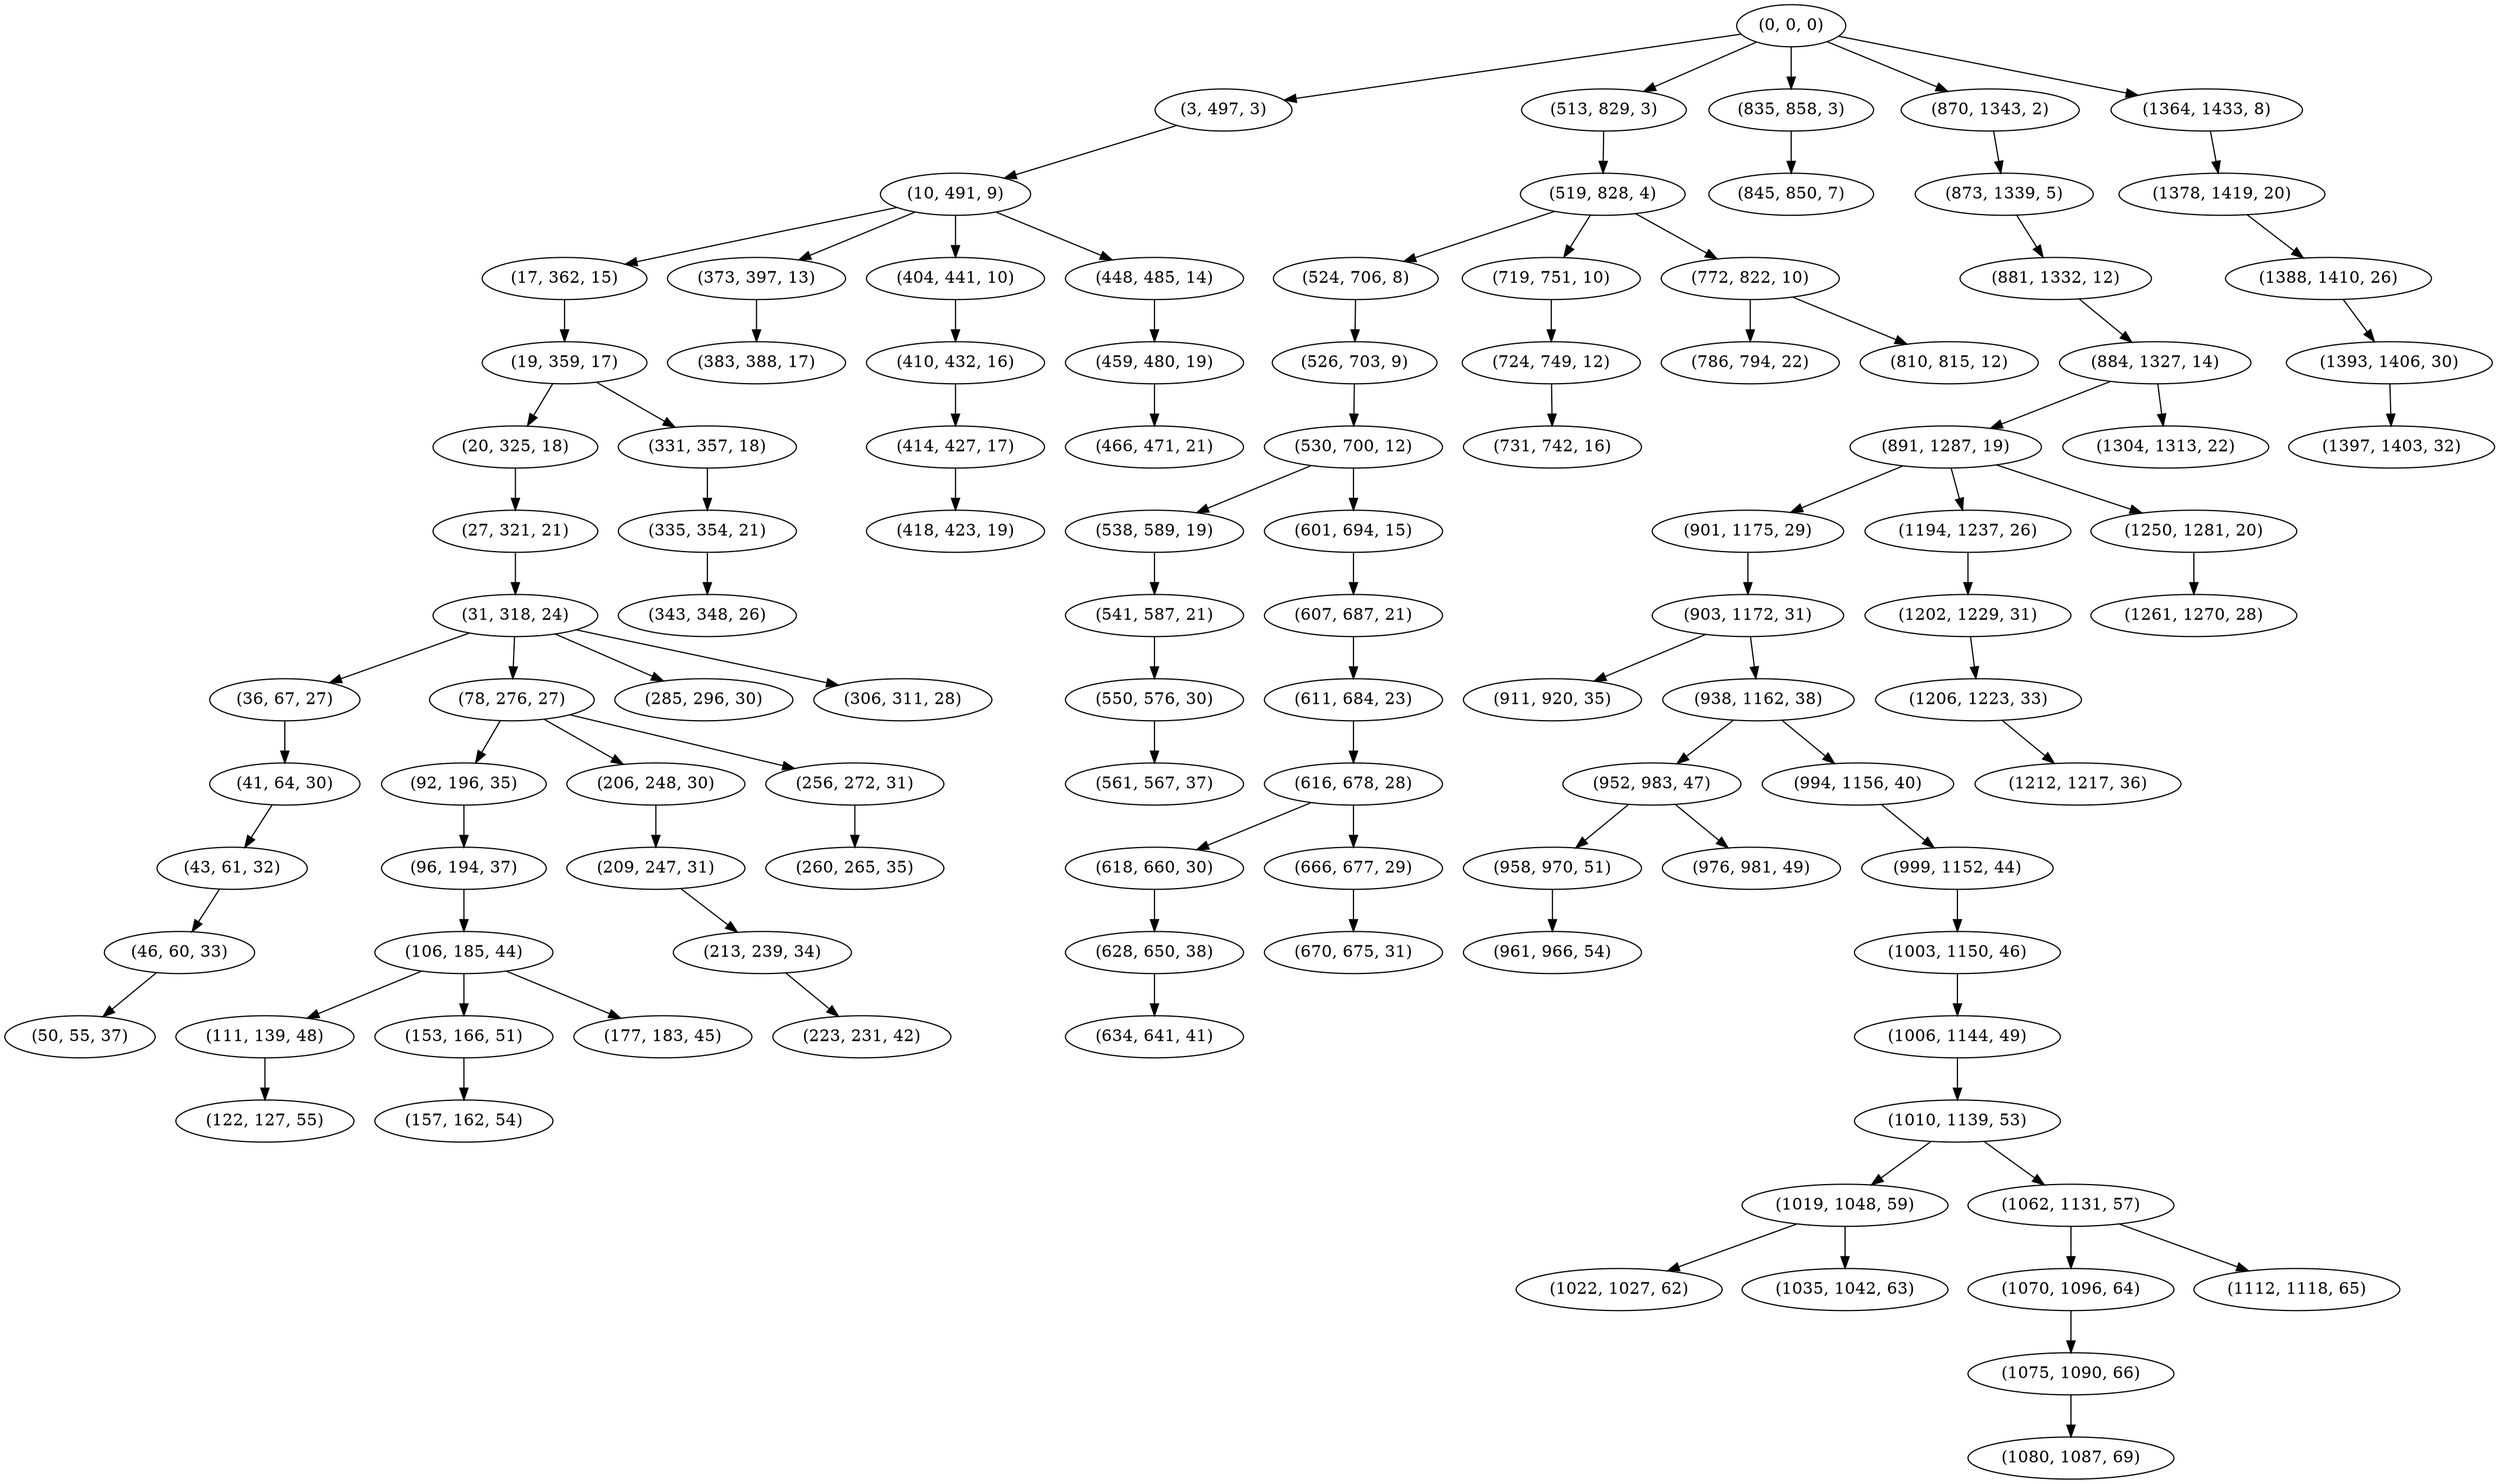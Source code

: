digraph tree {
    "(0, 0, 0)";
    "(3, 497, 3)";
    "(10, 491, 9)";
    "(17, 362, 15)";
    "(19, 359, 17)";
    "(20, 325, 18)";
    "(27, 321, 21)";
    "(31, 318, 24)";
    "(36, 67, 27)";
    "(41, 64, 30)";
    "(43, 61, 32)";
    "(46, 60, 33)";
    "(50, 55, 37)";
    "(78, 276, 27)";
    "(92, 196, 35)";
    "(96, 194, 37)";
    "(106, 185, 44)";
    "(111, 139, 48)";
    "(122, 127, 55)";
    "(153, 166, 51)";
    "(157, 162, 54)";
    "(177, 183, 45)";
    "(206, 248, 30)";
    "(209, 247, 31)";
    "(213, 239, 34)";
    "(223, 231, 42)";
    "(256, 272, 31)";
    "(260, 265, 35)";
    "(285, 296, 30)";
    "(306, 311, 28)";
    "(331, 357, 18)";
    "(335, 354, 21)";
    "(343, 348, 26)";
    "(373, 397, 13)";
    "(383, 388, 17)";
    "(404, 441, 10)";
    "(410, 432, 16)";
    "(414, 427, 17)";
    "(418, 423, 19)";
    "(448, 485, 14)";
    "(459, 480, 19)";
    "(466, 471, 21)";
    "(513, 829, 3)";
    "(519, 828, 4)";
    "(524, 706, 8)";
    "(526, 703, 9)";
    "(530, 700, 12)";
    "(538, 589, 19)";
    "(541, 587, 21)";
    "(550, 576, 30)";
    "(561, 567, 37)";
    "(601, 694, 15)";
    "(607, 687, 21)";
    "(611, 684, 23)";
    "(616, 678, 28)";
    "(618, 660, 30)";
    "(628, 650, 38)";
    "(634, 641, 41)";
    "(666, 677, 29)";
    "(670, 675, 31)";
    "(719, 751, 10)";
    "(724, 749, 12)";
    "(731, 742, 16)";
    "(772, 822, 10)";
    "(786, 794, 22)";
    "(810, 815, 12)";
    "(835, 858, 3)";
    "(845, 850, 7)";
    "(870, 1343, 2)";
    "(873, 1339, 5)";
    "(881, 1332, 12)";
    "(884, 1327, 14)";
    "(891, 1287, 19)";
    "(901, 1175, 29)";
    "(903, 1172, 31)";
    "(911, 920, 35)";
    "(938, 1162, 38)";
    "(952, 983, 47)";
    "(958, 970, 51)";
    "(961, 966, 54)";
    "(976, 981, 49)";
    "(994, 1156, 40)";
    "(999, 1152, 44)";
    "(1003, 1150, 46)";
    "(1006, 1144, 49)";
    "(1010, 1139, 53)";
    "(1019, 1048, 59)";
    "(1022, 1027, 62)";
    "(1035, 1042, 63)";
    "(1062, 1131, 57)";
    "(1070, 1096, 64)";
    "(1075, 1090, 66)";
    "(1080, 1087, 69)";
    "(1112, 1118, 65)";
    "(1194, 1237, 26)";
    "(1202, 1229, 31)";
    "(1206, 1223, 33)";
    "(1212, 1217, 36)";
    "(1250, 1281, 20)";
    "(1261, 1270, 28)";
    "(1304, 1313, 22)";
    "(1364, 1433, 8)";
    "(1378, 1419, 20)";
    "(1388, 1410, 26)";
    "(1393, 1406, 30)";
    "(1397, 1403, 32)";
    "(0, 0, 0)" -> "(3, 497, 3)";
    "(0, 0, 0)" -> "(513, 829, 3)";
    "(0, 0, 0)" -> "(835, 858, 3)";
    "(0, 0, 0)" -> "(870, 1343, 2)";
    "(0, 0, 0)" -> "(1364, 1433, 8)";
    "(3, 497, 3)" -> "(10, 491, 9)";
    "(10, 491, 9)" -> "(17, 362, 15)";
    "(10, 491, 9)" -> "(373, 397, 13)";
    "(10, 491, 9)" -> "(404, 441, 10)";
    "(10, 491, 9)" -> "(448, 485, 14)";
    "(17, 362, 15)" -> "(19, 359, 17)";
    "(19, 359, 17)" -> "(20, 325, 18)";
    "(19, 359, 17)" -> "(331, 357, 18)";
    "(20, 325, 18)" -> "(27, 321, 21)";
    "(27, 321, 21)" -> "(31, 318, 24)";
    "(31, 318, 24)" -> "(36, 67, 27)";
    "(31, 318, 24)" -> "(78, 276, 27)";
    "(31, 318, 24)" -> "(285, 296, 30)";
    "(31, 318, 24)" -> "(306, 311, 28)";
    "(36, 67, 27)" -> "(41, 64, 30)";
    "(41, 64, 30)" -> "(43, 61, 32)";
    "(43, 61, 32)" -> "(46, 60, 33)";
    "(46, 60, 33)" -> "(50, 55, 37)";
    "(78, 276, 27)" -> "(92, 196, 35)";
    "(78, 276, 27)" -> "(206, 248, 30)";
    "(78, 276, 27)" -> "(256, 272, 31)";
    "(92, 196, 35)" -> "(96, 194, 37)";
    "(96, 194, 37)" -> "(106, 185, 44)";
    "(106, 185, 44)" -> "(111, 139, 48)";
    "(106, 185, 44)" -> "(153, 166, 51)";
    "(106, 185, 44)" -> "(177, 183, 45)";
    "(111, 139, 48)" -> "(122, 127, 55)";
    "(153, 166, 51)" -> "(157, 162, 54)";
    "(206, 248, 30)" -> "(209, 247, 31)";
    "(209, 247, 31)" -> "(213, 239, 34)";
    "(213, 239, 34)" -> "(223, 231, 42)";
    "(256, 272, 31)" -> "(260, 265, 35)";
    "(331, 357, 18)" -> "(335, 354, 21)";
    "(335, 354, 21)" -> "(343, 348, 26)";
    "(373, 397, 13)" -> "(383, 388, 17)";
    "(404, 441, 10)" -> "(410, 432, 16)";
    "(410, 432, 16)" -> "(414, 427, 17)";
    "(414, 427, 17)" -> "(418, 423, 19)";
    "(448, 485, 14)" -> "(459, 480, 19)";
    "(459, 480, 19)" -> "(466, 471, 21)";
    "(513, 829, 3)" -> "(519, 828, 4)";
    "(519, 828, 4)" -> "(524, 706, 8)";
    "(519, 828, 4)" -> "(719, 751, 10)";
    "(519, 828, 4)" -> "(772, 822, 10)";
    "(524, 706, 8)" -> "(526, 703, 9)";
    "(526, 703, 9)" -> "(530, 700, 12)";
    "(530, 700, 12)" -> "(538, 589, 19)";
    "(530, 700, 12)" -> "(601, 694, 15)";
    "(538, 589, 19)" -> "(541, 587, 21)";
    "(541, 587, 21)" -> "(550, 576, 30)";
    "(550, 576, 30)" -> "(561, 567, 37)";
    "(601, 694, 15)" -> "(607, 687, 21)";
    "(607, 687, 21)" -> "(611, 684, 23)";
    "(611, 684, 23)" -> "(616, 678, 28)";
    "(616, 678, 28)" -> "(618, 660, 30)";
    "(616, 678, 28)" -> "(666, 677, 29)";
    "(618, 660, 30)" -> "(628, 650, 38)";
    "(628, 650, 38)" -> "(634, 641, 41)";
    "(666, 677, 29)" -> "(670, 675, 31)";
    "(719, 751, 10)" -> "(724, 749, 12)";
    "(724, 749, 12)" -> "(731, 742, 16)";
    "(772, 822, 10)" -> "(786, 794, 22)";
    "(772, 822, 10)" -> "(810, 815, 12)";
    "(835, 858, 3)" -> "(845, 850, 7)";
    "(870, 1343, 2)" -> "(873, 1339, 5)";
    "(873, 1339, 5)" -> "(881, 1332, 12)";
    "(881, 1332, 12)" -> "(884, 1327, 14)";
    "(884, 1327, 14)" -> "(891, 1287, 19)";
    "(884, 1327, 14)" -> "(1304, 1313, 22)";
    "(891, 1287, 19)" -> "(901, 1175, 29)";
    "(891, 1287, 19)" -> "(1194, 1237, 26)";
    "(891, 1287, 19)" -> "(1250, 1281, 20)";
    "(901, 1175, 29)" -> "(903, 1172, 31)";
    "(903, 1172, 31)" -> "(911, 920, 35)";
    "(903, 1172, 31)" -> "(938, 1162, 38)";
    "(938, 1162, 38)" -> "(952, 983, 47)";
    "(938, 1162, 38)" -> "(994, 1156, 40)";
    "(952, 983, 47)" -> "(958, 970, 51)";
    "(952, 983, 47)" -> "(976, 981, 49)";
    "(958, 970, 51)" -> "(961, 966, 54)";
    "(994, 1156, 40)" -> "(999, 1152, 44)";
    "(999, 1152, 44)" -> "(1003, 1150, 46)";
    "(1003, 1150, 46)" -> "(1006, 1144, 49)";
    "(1006, 1144, 49)" -> "(1010, 1139, 53)";
    "(1010, 1139, 53)" -> "(1019, 1048, 59)";
    "(1010, 1139, 53)" -> "(1062, 1131, 57)";
    "(1019, 1048, 59)" -> "(1022, 1027, 62)";
    "(1019, 1048, 59)" -> "(1035, 1042, 63)";
    "(1062, 1131, 57)" -> "(1070, 1096, 64)";
    "(1062, 1131, 57)" -> "(1112, 1118, 65)";
    "(1070, 1096, 64)" -> "(1075, 1090, 66)";
    "(1075, 1090, 66)" -> "(1080, 1087, 69)";
    "(1194, 1237, 26)" -> "(1202, 1229, 31)";
    "(1202, 1229, 31)" -> "(1206, 1223, 33)";
    "(1206, 1223, 33)" -> "(1212, 1217, 36)";
    "(1250, 1281, 20)" -> "(1261, 1270, 28)";
    "(1364, 1433, 8)" -> "(1378, 1419, 20)";
    "(1378, 1419, 20)" -> "(1388, 1410, 26)";
    "(1388, 1410, 26)" -> "(1393, 1406, 30)";
    "(1393, 1406, 30)" -> "(1397, 1403, 32)";
}
